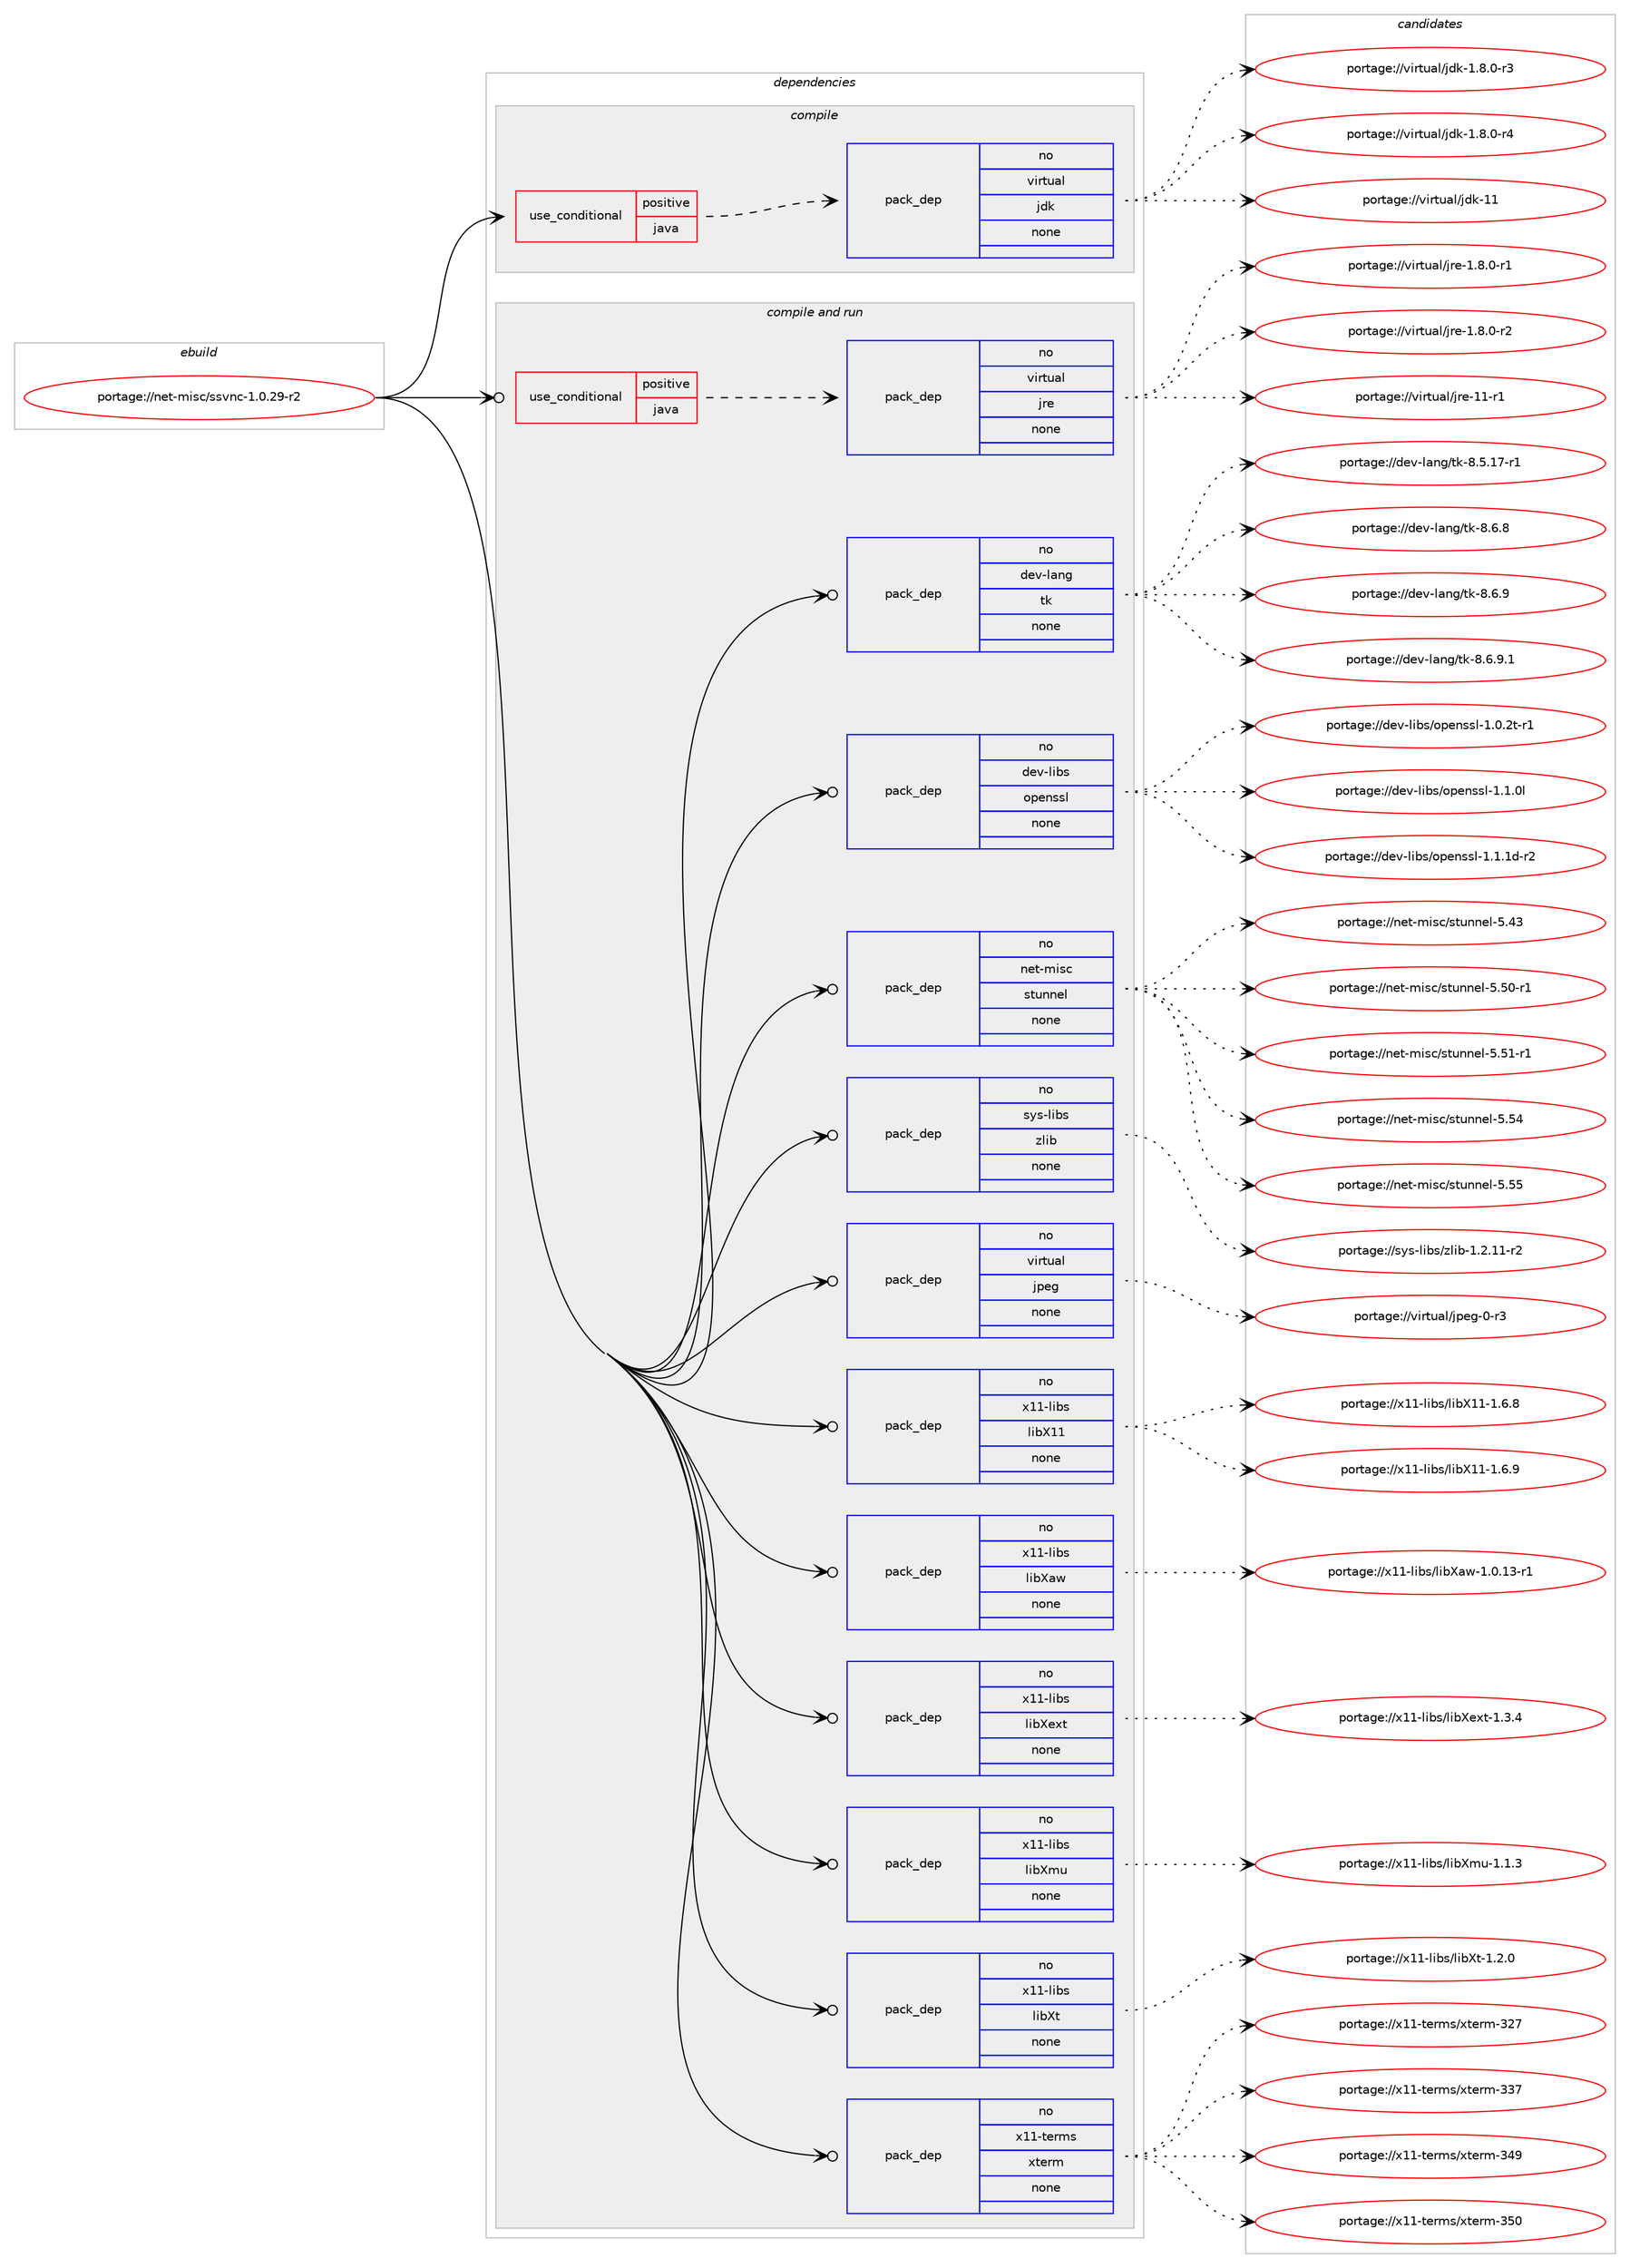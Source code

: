 digraph prolog {

# *************
# Graph options
# *************

newrank=true;
concentrate=true;
compound=true;
graph [rankdir=LR,fontname=Helvetica,fontsize=10,ranksep=1.5];#, ranksep=2.5, nodesep=0.2];
edge  [arrowhead=vee];
node  [fontname=Helvetica,fontsize=10];

# **********
# The ebuild
# **********

subgraph cluster_leftcol {
color=gray;
rank=same;
label=<<i>ebuild</i>>;
id [label="portage://net-misc/ssvnc-1.0.29-r2", color=red, width=4, href="../net-misc/ssvnc-1.0.29-r2.svg"];
}

# ****************
# The dependencies
# ****************

subgraph cluster_midcol {
color=gray;
label=<<i>dependencies</i>>;
subgraph cluster_compile {
fillcolor="#eeeeee";
style=filled;
label=<<i>compile</i>>;
subgraph cond92612 {
dependency370238 [label=<<TABLE BORDER="0" CELLBORDER="1" CELLSPACING="0" CELLPADDING="4"><TR><TD ROWSPAN="3" CELLPADDING="10">use_conditional</TD></TR><TR><TD>positive</TD></TR><TR><TD>java</TD></TR></TABLE>>, shape=none, color=red];
subgraph pack271395 {
dependency370239 [label=<<TABLE BORDER="0" CELLBORDER="1" CELLSPACING="0" CELLPADDING="4" WIDTH="220"><TR><TD ROWSPAN="6" CELLPADDING="30">pack_dep</TD></TR><TR><TD WIDTH="110">no</TD></TR><TR><TD>virtual</TD></TR><TR><TD>jdk</TD></TR><TR><TD>none</TD></TR><TR><TD></TD></TR></TABLE>>, shape=none, color=blue];
}
dependency370238:e -> dependency370239:w [weight=20,style="dashed",arrowhead="vee"];
}
id:e -> dependency370238:w [weight=20,style="solid",arrowhead="vee"];
}
subgraph cluster_compileandrun {
fillcolor="#eeeeee";
style=filled;
label=<<i>compile and run</i>>;
subgraph cond92613 {
dependency370240 [label=<<TABLE BORDER="0" CELLBORDER="1" CELLSPACING="0" CELLPADDING="4"><TR><TD ROWSPAN="3" CELLPADDING="10">use_conditional</TD></TR><TR><TD>positive</TD></TR><TR><TD>java</TD></TR></TABLE>>, shape=none, color=red];
subgraph pack271396 {
dependency370241 [label=<<TABLE BORDER="0" CELLBORDER="1" CELLSPACING="0" CELLPADDING="4" WIDTH="220"><TR><TD ROWSPAN="6" CELLPADDING="30">pack_dep</TD></TR><TR><TD WIDTH="110">no</TD></TR><TR><TD>virtual</TD></TR><TR><TD>jre</TD></TR><TR><TD>none</TD></TR><TR><TD></TD></TR></TABLE>>, shape=none, color=blue];
}
dependency370240:e -> dependency370241:w [weight=20,style="dashed",arrowhead="vee"];
}
id:e -> dependency370240:w [weight=20,style="solid",arrowhead="odotvee"];
subgraph pack271397 {
dependency370242 [label=<<TABLE BORDER="0" CELLBORDER="1" CELLSPACING="0" CELLPADDING="4" WIDTH="220"><TR><TD ROWSPAN="6" CELLPADDING="30">pack_dep</TD></TR><TR><TD WIDTH="110">no</TD></TR><TR><TD>dev-lang</TD></TR><TR><TD>tk</TD></TR><TR><TD>none</TD></TR><TR><TD></TD></TR></TABLE>>, shape=none, color=blue];
}
id:e -> dependency370242:w [weight=20,style="solid",arrowhead="odotvee"];
subgraph pack271398 {
dependency370243 [label=<<TABLE BORDER="0" CELLBORDER="1" CELLSPACING="0" CELLPADDING="4" WIDTH="220"><TR><TD ROWSPAN="6" CELLPADDING="30">pack_dep</TD></TR><TR><TD WIDTH="110">no</TD></TR><TR><TD>dev-libs</TD></TR><TR><TD>openssl</TD></TR><TR><TD>none</TD></TR><TR><TD></TD></TR></TABLE>>, shape=none, color=blue];
}
id:e -> dependency370243:w [weight=20,style="solid",arrowhead="odotvee"];
subgraph pack271399 {
dependency370244 [label=<<TABLE BORDER="0" CELLBORDER="1" CELLSPACING="0" CELLPADDING="4" WIDTH="220"><TR><TD ROWSPAN="6" CELLPADDING="30">pack_dep</TD></TR><TR><TD WIDTH="110">no</TD></TR><TR><TD>net-misc</TD></TR><TR><TD>stunnel</TD></TR><TR><TD>none</TD></TR><TR><TD></TD></TR></TABLE>>, shape=none, color=blue];
}
id:e -> dependency370244:w [weight=20,style="solid",arrowhead="odotvee"];
subgraph pack271400 {
dependency370245 [label=<<TABLE BORDER="0" CELLBORDER="1" CELLSPACING="0" CELLPADDING="4" WIDTH="220"><TR><TD ROWSPAN="6" CELLPADDING="30">pack_dep</TD></TR><TR><TD WIDTH="110">no</TD></TR><TR><TD>sys-libs</TD></TR><TR><TD>zlib</TD></TR><TR><TD>none</TD></TR><TR><TD></TD></TR></TABLE>>, shape=none, color=blue];
}
id:e -> dependency370245:w [weight=20,style="solid",arrowhead="odotvee"];
subgraph pack271401 {
dependency370246 [label=<<TABLE BORDER="0" CELLBORDER="1" CELLSPACING="0" CELLPADDING="4" WIDTH="220"><TR><TD ROWSPAN="6" CELLPADDING="30">pack_dep</TD></TR><TR><TD WIDTH="110">no</TD></TR><TR><TD>virtual</TD></TR><TR><TD>jpeg</TD></TR><TR><TD>none</TD></TR><TR><TD></TD></TR></TABLE>>, shape=none, color=blue];
}
id:e -> dependency370246:w [weight=20,style="solid",arrowhead="odotvee"];
subgraph pack271402 {
dependency370247 [label=<<TABLE BORDER="0" CELLBORDER="1" CELLSPACING="0" CELLPADDING="4" WIDTH="220"><TR><TD ROWSPAN="6" CELLPADDING="30">pack_dep</TD></TR><TR><TD WIDTH="110">no</TD></TR><TR><TD>x11-libs</TD></TR><TR><TD>libX11</TD></TR><TR><TD>none</TD></TR><TR><TD></TD></TR></TABLE>>, shape=none, color=blue];
}
id:e -> dependency370247:w [weight=20,style="solid",arrowhead="odotvee"];
subgraph pack271403 {
dependency370248 [label=<<TABLE BORDER="0" CELLBORDER="1" CELLSPACING="0" CELLPADDING="4" WIDTH="220"><TR><TD ROWSPAN="6" CELLPADDING="30">pack_dep</TD></TR><TR><TD WIDTH="110">no</TD></TR><TR><TD>x11-libs</TD></TR><TR><TD>libXaw</TD></TR><TR><TD>none</TD></TR><TR><TD></TD></TR></TABLE>>, shape=none, color=blue];
}
id:e -> dependency370248:w [weight=20,style="solid",arrowhead="odotvee"];
subgraph pack271404 {
dependency370249 [label=<<TABLE BORDER="0" CELLBORDER="1" CELLSPACING="0" CELLPADDING="4" WIDTH="220"><TR><TD ROWSPAN="6" CELLPADDING="30">pack_dep</TD></TR><TR><TD WIDTH="110">no</TD></TR><TR><TD>x11-libs</TD></TR><TR><TD>libXext</TD></TR><TR><TD>none</TD></TR><TR><TD></TD></TR></TABLE>>, shape=none, color=blue];
}
id:e -> dependency370249:w [weight=20,style="solid",arrowhead="odotvee"];
subgraph pack271405 {
dependency370250 [label=<<TABLE BORDER="0" CELLBORDER="1" CELLSPACING="0" CELLPADDING="4" WIDTH="220"><TR><TD ROWSPAN="6" CELLPADDING="30">pack_dep</TD></TR><TR><TD WIDTH="110">no</TD></TR><TR><TD>x11-libs</TD></TR><TR><TD>libXmu</TD></TR><TR><TD>none</TD></TR><TR><TD></TD></TR></TABLE>>, shape=none, color=blue];
}
id:e -> dependency370250:w [weight=20,style="solid",arrowhead="odotvee"];
subgraph pack271406 {
dependency370251 [label=<<TABLE BORDER="0" CELLBORDER="1" CELLSPACING="0" CELLPADDING="4" WIDTH="220"><TR><TD ROWSPAN="6" CELLPADDING="30">pack_dep</TD></TR><TR><TD WIDTH="110">no</TD></TR><TR><TD>x11-libs</TD></TR><TR><TD>libXt</TD></TR><TR><TD>none</TD></TR><TR><TD></TD></TR></TABLE>>, shape=none, color=blue];
}
id:e -> dependency370251:w [weight=20,style="solid",arrowhead="odotvee"];
subgraph pack271407 {
dependency370252 [label=<<TABLE BORDER="0" CELLBORDER="1" CELLSPACING="0" CELLPADDING="4" WIDTH="220"><TR><TD ROWSPAN="6" CELLPADDING="30">pack_dep</TD></TR><TR><TD WIDTH="110">no</TD></TR><TR><TD>x11-terms</TD></TR><TR><TD>xterm</TD></TR><TR><TD>none</TD></TR><TR><TD></TD></TR></TABLE>>, shape=none, color=blue];
}
id:e -> dependency370252:w [weight=20,style="solid",arrowhead="odotvee"];
}
subgraph cluster_run {
fillcolor="#eeeeee";
style=filled;
label=<<i>run</i>>;
}
}

# **************
# The candidates
# **************

subgraph cluster_choices {
rank=same;
color=gray;
label=<<i>candidates</i>>;

subgraph choice271395 {
color=black;
nodesep=1;
choiceportage11810511411611797108471061001074549465646484511451 [label="portage://virtual/jdk-1.8.0-r3", color=red, width=4,href="../virtual/jdk-1.8.0-r3.svg"];
choiceportage11810511411611797108471061001074549465646484511452 [label="portage://virtual/jdk-1.8.0-r4", color=red, width=4,href="../virtual/jdk-1.8.0-r4.svg"];
choiceportage1181051141161179710847106100107454949 [label="portage://virtual/jdk-11", color=red, width=4,href="../virtual/jdk-11.svg"];
dependency370239:e -> choiceportage11810511411611797108471061001074549465646484511451:w [style=dotted,weight="100"];
dependency370239:e -> choiceportage11810511411611797108471061001074549465646484511452:w [style=dotted,weight="100"];
dependency370239:e -> choiceportage1181051141161179710847106100107454949:w [style=dotted,weight="100"];
}
subgraph choice271396 {
color=black;
nodesep=1;
choiceportage11810511411611797108471061141014549465646484511449 [label="portage://virtual/jre-1.8.0-r1", color=red, width=4,href="../virtual/jre-1.8.0-r1.svg"];
choiceportage11810511411611797108471061141014549465646484511450 [label="portage://virtual/jre-1.8.0-r2", color=red, width=4,href="../virtual/jre-1.8.0-r2.svg"];
choiceportage11810511411611797108471061141014549494511449 [label="portage://virtual/jre-11-r1", color=red, width=4,href="../virtual/jre-11-r1.svg"];
dependency370241:e -> choiceportage11810511411611797108471061141014549465646484511449:w [style=dotted,weight="100"];
dependency370241:e -> choiceportage11810511411611797108471061141014549465646484511450:w [style=dotted,weight="100"];
dependency370241:e -> choiceportage11810511411611797108471061141014549494511449:w [style=dotted,weight="100"];
}
subgraph choice271397 {
color=black;
nodesep=1;
choiceportage100101118451089711010347116107455646534649554511449 [label="portage://dev-lang/tk-8.5.17-r1", color=red, width=4,href="../dev-lang/tk-8.5.17-r1.svg"];
choiceportage100101118451089711010347116107455646544656 [label="portage://dev-lang/tk-8.6.8", color=red, width=4,href="../dev-lang/tk-8.6.8.svg"];
choiceportage100101118451089711010347116107455646544657 [label="portage://dev-lang/tk-8.6.9", color=red, width=4,href="../dev-lang/tk-8.6.9.svg"];
choiceportage1001011184510897110103471161074556465446574649 [label="portage://dev-lang/tk-8.6.9.1", color=red, width=4,href="../dev-lang/tk-8.6.9.1.svg"];
dependency370242:e -> choiceportage100101118451089711010347116107455646534649554511449:w [style=dotted,weight="100"];
dependency370242:e -> choiceportage100101118451089711010347116107455646544656:w [style=dotted,weight="100"];
dependency370242:e -> choiceportage100101118451089711010347116107455646544657:w [style=dotted,weight="100"];
dependency370242:e -> choiceportage1001011184510897110103471161074556465446574649:w [style=dotted,weight="100"];
}
subgraph choice271398 {
color=black;
nodesep=1;
choiceportage1001011184510810598115471111121011101151151084549464846501164511449 [label="portage://dev-libs/openssl-1.0.2t-r1", color=red, width=4,href="../dev-libs/openssl-1.0.2t-r1.svg"];
choiceportage100101118451081059811547111112101110115115108454946494648108 [label="portage://dev-libs/openssl-1.1.0l", color=red, width=4,href="../dev-libs/openssl-1.1.0l.svg"];
choiceportage1001011184510810598115471111121011101151151084549464946491004511450 [label="portage://dev-libs/openssl-1.1.1d-r2", color=red, width=4,href="../dev-libs/openssl-1.1.1d-r2.svg"];
dependency370243:e -> choiceportage1001011184510810598115471111121011101151151084549464846501164511449:w [style=dotted,weight="100"];
dependency370243:e -> choiceportage100101118451081059811547111112101110115115108454946494648108:w [style=dotted,weight="100"];
dependency370243:e -> choiceportage1001011184510810598115471111121011101151151084549464946491004511450:w [style=dotted,weight="100"];
}
subgraph choice271399 {
color=black;
nodesep=1;
choiceportage1101011164510910511599471151161171101101011084553465251 [label="portage://net-misc/stunnel-5.43", color=red, width=4,href="../net-misc/stunnel-5.43.svg"];
choiceportage11010111645109105115994711511611711011010110845534653484511449 [label="portage://net-misc/stunnel-5.50-r1", color=red, width=4,href="../net-misc/stunnel-5.50-r1.svg"];
choiceportage11010111645109105115994711511611711011010110845534653494511449 [label="portage://net-misc/stunnel-5.51-r1", color=red, width=4,href="../net-misc/stunnel-5.51-r1.svg"];
choiceportage1101011164510910511599471151161171101101011084553465352 [label="portage://net-misc/stunnel-5.54", color=red, width=4,href="../net-misc/stunnel-5.54.svg"];
choiceportage1101011164510910511599471151161171101101011084553465353 [label="portage://net-misc/stunnel-5.55", color=red, width=4,href="../net-misc/stunnel-5.55.svg"];
dependency370244:e -> choiceportage1101011164510910511599471151161171101101011084553465251:w [style=dotted,weight="100"];
dependency370244:e -> choiceportage11010111645109105115994711511611711011010110845534653484511449:w [style=dotted,weight="100"];
dependency370244:e -> choiceportage11010111645109105115994711511611711011010110845534653494511449:w [style=dotted,weight="100"];
dependency370244:e -> choiceportage1101011164510910511599471151161171101101011084553465352:w [style=dotted,weight="100"];
dependency370244:e -> choiceportage1101011164510910511599471151161171101101011084553465353:w [style=dotted,weight="100"];
}
subgraph choice271400 {
color=black;
nodesep=1;
choiceportage11512111545108105981154712210810598454946504649494511450 [label="portage://sys-libs/zlib-1.2.11-r2", color=red, width=4,href="../sys-libs/zlib-1.2.11-r2.svg"];
dependency370245:e -> choiceportage11512111545108105981154712210810598454946504649494511450:w [style=dotted,weight="100"];
}
subgraph choice271401 {
color=black;
nodesep=1;
choiceportage118105114116117971084710611210110345484511451 [label="portage://virtual/jpeg-0-r3", color=red, width=4,href="../virtual/jpeg-0-r3.svg"];
dependency370246:e -> choiceportage118105114116117971084710611210110345484511451:w [style=dotted,weight="100"];
}
subgraph choice271402 {
color=black;
nodesep=1;
choiceportage120494945108105981154710810598884949454946544656 [label="portage://x11-libs/libX11-1.6.8", color=red, width=4,href="../x11-libs/libX11-1.6.8.svg"];
choiceportage120494945108105981154710810598884949454946544657 [label="portage://x11-libs/libX11-1.6.9", color=red, width=4,href="../x11-libs/libX11-1.6.9.svg"];
dependency370247:e -> choiceportage120494945108105981154710810598884949454946544656:w [style=dotted,weight="100"];
dependency370247:e -> choiceportage120494945108105981154710810598884949454946544657:w [style=dotted,weight="100"];
}
subgraph choice271403 {
color=black;
nodesep=1;
choiceportage1204949451081059811547108105988897119454946484649514511449 [label="portage://x11-libs/libXaw-1.0.13-r1", color=red, width=4,href="../x11-libs/libXaw-1.0.13-r1.svg"];
dependency370248:e -> choiceportage1204949451081059811547108105988897119454946484649514511449:w [style=dotted,weight="100"];
}
subgraph choice271404 {
color=black;
nodesep=1;
choiceportage12049494510810598115471081059888101120116454946514652 [label="portage://x11-libs/libXext-1.3.4", color=red, width=4,href="../x11-libs/libXext-1.3.4.svg"];
dependency370249:e -> choiceportage12049494510810598115471081059888101120116454946514652:w [style=dotted,weight="100"];
}
subgraph choice271405 {
color=black;
nodesep=1;
choiceportage12049494510810598115471081059888109117454946494651 [label="portage://x11-libs/libXmu-1.1.3", color=red, width=4,href="../x11-libs/libXmu-1.1.3.svg"];
dependency370250:e -> choiceportage12049494510810598115471081059888109117454946494651:w [style=dotted,weight="100"];
}
subgraph choice271406 {
color=black;
nodesep=1;
choiceportage12049494510810598115471081059888116454946504648 [label="portage://x11-libs/libXt-1.2.0", color=red, width=4,href="../x11-libs/libXt-1.2.0.svg"];
dependency370251:e -> choiceportage12049494510810598115471081059888116454946504648:w [style=dotted,weight="100"];
}
subgraph choice271407 {
color=black;
nodesep=1;
choiceportage1204949451161011141091154712011610111410945515055 [label="portage://x11-terms/xterm-327", color=red, width=4,href="../x11-terms/xterm-327.svg"];
choiceportage1204949451161011141091154712011610111410945515155 [label="portage://x11-terms/xterm-337", color=red, width=4,href="../x11-terms/xterm-337.svg"];
choiceportage1204949451161011141091154712011610111410945515257 [label="portage://x11-terms/xterm-349", color=red, width=4,href="../x11-terms/xterm-349.svg"];
choiceportage1204949451161011141091154712011610111410945515348 [label="portage://x11-terms/xterm-350", color=red, width=4,href="../x11-terms/xterm-350.svg"];
dependency370252:e -> choiceportage1204949451161011141091154712011610111410945515055:w [style=dotted,weight="100"];
dependency370252:e -> choiceportage1204949451161011141091154712011610111410945515155:w [style=dotted,weight="100"];
dependency370252:e -> choiceportage1204949451161011141091154712011610111410945515257:w [style=dotted,weight="100"];
dependency370252:e -> choiceportage1204949451161011141091154712011610111410945515348:w [style=dotted,weight="100"];
}
}

}
